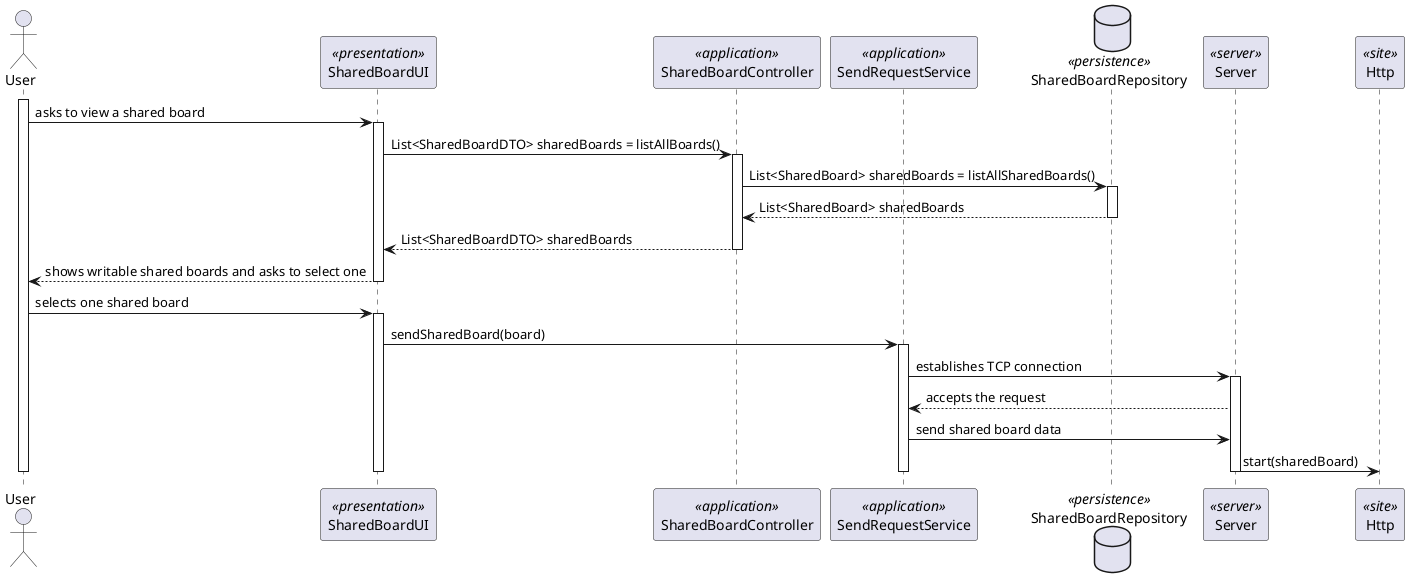 @startuml

actor User as user
participant SharedBoardUI as ui <<presentation>>
participant SharedBoardController as cntr<<application>>
participant SendRequestService as svc2 <<application>>
database SharedBoardRepository as sbp_repo <<persistence>>
participant Server as server <<server>>
participant Http as Http <<site>>

activate user
user -> ui : asks to view a shared board
activate ui
ui -> cntr : List<SharedBoardDTO> sharedBoards = listAllBoards()
activate cntr
cntr -> sbp_repo : List<SharedBoard> sharedBoards = listAllSharedBoards()
activate sbp_repo
sbp_repo --> cntr : List<SharedBoard> sharedBoards
deactivate sbp_repo
cntr --> ui : List<SharedBoardDTO> sharedBoards
deactivate cntr
ui --> user : shows writable shared boards and asks to select one
deactivate ui
user -> ui : selects one shared board
activate ui
ui-> svc2 : sendSharedBoard(board)
activate svc2
svc2 -> server : establishes TCP connection
activate server
server --> svc2 : accepts the request

svc2 -> server: send shared board data
server -> Http : start(sharedBoard)
deactivate server
deactivate svc2
deactivate ui
deactivate user

@enduml